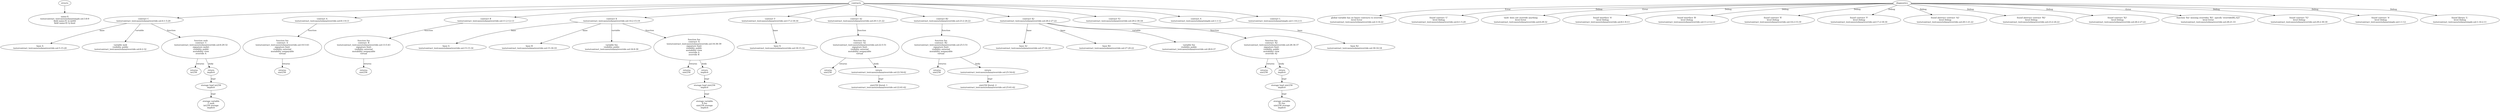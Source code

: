 strict digraph "tests/contract_testcases/solana/override.sol" {
	S [label="name:S\ntests/contract_testcases/solana/simple.sol:3:8-9\nfield name:f1 ty:int64\nfield name:f2 ty:bool"]
	contract [label="contract C\ntests/contract_testcases/solana/override.sol:4:1-5:20"]
	base [label="base A\ntests/contract_testcases/solana/override.sol:5:15-20"]
	var [label="variable meh\nvisibility public\ntests/contract_testcases/solana/override.sol:6:2-32"]
	meh [label="function meh\ncontract: C\ntests/contract_testcases/solana/override.sol:6:29-32\nsignature meh()\nvisibility public\nmutability view\noverride A"]
	returns [label="returns\nint256 "]
	return [label="return\nimplicit"]
	storage_load [label="storage load int256\nimplicit"]
	storage_var [label="storage variable\nC.meh\nint256 storage\nimplicit"]
	contract_11 [label="contract A\ntests/contract_testcases/solana/override.sol:8:1-9:13"]
	foo [label="function foo\ncontract: A\ntests/contract_testcases/solana/override.sol:10:5-43\nsignature foo()\nvisibility external\nmutability nonpayable\nvirtual"]
	returns_13 [label="returns\nuint256 "]
	contract_14 [label="contract B\ntests/contract_testcases/solana/override.sol:11:2-12:13"]
	foo_15 [label="function foo\ncontract: B\ntests/contract_testcases/solana/override.sol:13:5-43\nsignature foo()\nvisibility external\nmutability nonpayable\nvirtual"]
	returns_16 [label="returns\nuint256 "]
	contract_17 [label="contract X\ntests/contract_testcases/solana/override.sol:14:2-15:19"]
	base_18 [label="base A\ntests/contract_testcases/solana/override.sol:15:15-16"]
	base_19 [label="base B\ntests/contract_testcases/solana/override.sol:15:18-19"]
	var_20 [label="variable foo\nvisibility public\ntests/contract_testcases/solana/override.sol:16:9-39"]
	foo_21 [label="function foo\ncontract: X\ntests/contract_testcases/solana/override.sol:16:36-39\nsignature foo()\nvisibility public\nmutability view\noverride A\noverride B"]
	returns_22 [label="returns\nuint256 "]
	return_23 [label="return\nimplicit"]
	storage_load_24 [label="storage load uint256\nimplicit"]
	storage_var_25 [label="storage variable\nX.foo\nuint256 storage\nimplicit"]
	contract_26 [label="contract Y\ntests/contract_testcases/solana/override.sol:17:2-18:16"]
	base_27 [label="base X\ntests/contract_testcases/solana/override.sol:18:15-16"]
	contract_28 [label="contract A2\ntests/contract_testcases/solana/override.sol:20:1-21:22"]
	foo_29 [label="function foo\ncontract: A2\ntests/contract_testcases/solana/override.sol:22:5-51\nsignature foo()\nvisibility external\nmutability nonpayable\nvirtual"]
	returns_30 [label="returns\nuint256 "]
	return_31 [label="return\ntests/contract_testcases/solana/override.sol:22:54-62"]
	number_literal [label="uint256 literal: 1\ntests/contract_testcases/solana/override.sol:22:61-62"]
	contract_33 [label="contract B2\ntests/contract_testcases/solana/override.sol:23:2-24:22"]
	foo_34 [label="function foo\ncontract: B2\ntests/contract_testcases/solana/override.sol:25:5-51\nsignature foo()\nvisibility external\nmutability nonpayable\nvirtual"]
	returns_35 [label="returns\nuint256 "]
	return_36 [label="return\ntests/contract_testcases/solana/override.sol:25:54-62"]
	number_literal_37 [label="uint256 literal: 2\ntests/contract_testcases/solana/override.sol:25:61-62"]
	contract_38 [label="contract X2\ntests/contract_testcases/solana/override.sol:26:2-27:22"]
	base_39 [label="base A2\ntests/contract_testcases/solana/override.sol:27:16-18"]
	base_40 [label="base B2\ntests/contract_testcases/solana/override.sol:27:20-22"]
	var_41 [label="variable foo\nvisibility public\ntests/contract_testcases/solana/override.sol:28:9-37"]
	foo_42 [label="function foo\ncontract: X2\ntests/contract_testcases/solana/override.sol:28:34-37\nsignature foo()\nvisibility public\nmutability view\noverride A2"]
	returns_43 [label="returns\nuint256 "]
	return_44 [label="return\nimplicit"]
	storage_load_45 [label="storage load uint256\nimplicit"]
	storage_var_46 [label="storage variable\nX2.foo\nuint256 storage\nimplicit"]
	contract_47 [label="contract Y2\ntests/contract_testcases/solana/override.sol:29:2-30:18"]
	base_48 [label="base X2\ntests/contract_testcases/solana/override.sol:30:16-18"]
	contract_49 [label="contract A\ntests/contract_testcases/solana/simple.sol:1:1-12"]
	contract_50 [label="contract L\ntests/contract_testcases/solana/simple.sol:1:14-2:11"]
	diagnostic [label="global variable has no bases contracts to override\nlevel Error\ntests/contract_testcases/solana/override.sol:3:14-22"]
	diagnostic_53 [label="found contract 'C'\nlevel Debug\ntests/contract_testcases/solana/override.sol:4:1-5:20"]
	diagnostic_54 [label="'meh' does not override anything\nlevel Error\ntests/contract_testcases/solana/override.sol:6:29-32"]
	diagnostic_55 [label="found interface 'A'\nlevel Debug\ntests/contract_testcases/solana/override.sol:8:1-9:13"]
	diagnostic_56 [label="found interface 'B'\nlevel Debug\ntests/contract_testcases/solana/override.sol:11:2-12:13"]
	diagnostic_57 [label="found contract 'X'\nlevel Debug\ntests/contract_testcases/solana/override.sol:14:2-15:19"]
	diagnostic_58 [label="found contract 'Y'\nlevel Debug\ntests/contract_testcases/solana/override.sol:17:2-18:16"]
	diagnostic_59 [label="found abstract contract 'A2'\nlevel Debug\ntests/contract_testcases/solana/override.sol:20:1-21:22"]
	diagnostic_60 [label="found abstract contract 'B2'\nlevel Debug\ntests/contract_testcases/solana/override.sol:23:2-24:22"]
	diagnostic_61 [label="found contract 'X2'\nlevel Debug\ntests/contract_testcases/solana/override.sol:26:2-27:22"]
	diagnostic_62 [label="function 'foo' missing overrides 'B2', specify 'override(B2,A2)'\nlevel Error\ntests/contract_testcases/solana/override.sol:28:21-33"]
	diagnostic_63 [label="found contract 'Y2'\nlevel Debug\ntests/contract_testcases/solana/override.sol:29:2-30:18"]
	diagnostic_64 [label="found contract 'A'\nlevel Debug\ntests/contract_testcases/solana/simple.sol:1:1-12"]
	diagnostic_65 [label="found library 'L'\nlevel Debug\ntests/contract_testcases/solana/simple.sol:1:14-2:11"]
	structs -> S
	contracts -> contract
	contract -> base [label="base"]
	contract -> var [label="variable"]
	contract -> meh [label="function"]
	meh -> returns [label="returns"]
	meh -> return [label="body"]
	return -> storage_load [label="expr"]
	storage_load -> storage_var [label="expr"]
	contracts -> contract_11
	contract_11 -> foo [label="function"]
	foo -> returns_13 [label="returns"]
	contracts -> contract_14
	contract_14 -> foo_15 [label="function"]
	foo_15 -> returns_16 [label="returns"]
	contracts -> contract_17
	contract_17 -> base_18 [label="base"]
	contract_17 -> base_19 [label="base"]
	contract_17 -> var_20 [label="variable"]
	contract_17 -> foo_21 [label="function"]
	foo_21 -> returns_22 [label="returns"]
	foo_21 -> return_23 [label="body"]
	return_23 -> storage_load_24 [label="expr"]
	storage_load_24 -> storage_var_25 [label="expr"]
	contracts -> contract_26
	contract_26 -> base_27 [label="base"]
	contracts -> contract_28
	contract_28 -> foo_29 [label="function"]
	foo_29 -> returns_30 [label="returns"]
	foo_29 -> return_31 [label="body"]
	return_31 -> number_literal [label="expr"]
	contracts -> contract_33
	contract_33 -> foo_34 [label="function"]
	foo_34 -> returns_35 [label="returns"]
	foo_34 -> return_36 [label="body"]
	return_36 -> number_literal_37 [label="expr"]
	contracts -> contract_38
	contract_38 -> base_39 [label="base"]
	contract_38 -> base_40 [label="base"]
	contract_38 -> var_41 [label="variable"]
	contract_38 -> foo_42 [label="function"]
	foo_42 -> returns_43 [label="returns"]
	foo_42 -> return_44 [label="body"]
	return_44 -> storage_load_45 [label="expr"]
	storage_load_45 -> storage_var_46 [label="expr"]
	contracts -> contract_47
	contract_47 -> base_48 [label="base"]
	contracts -> contract_49
	contracts -> contract_50
	diagnostics -> diagnostic [label="Error"]
	diagnostics -> diagnostic_53 [label="Debug"]
	diagnostics -> diagnostic_54 [label="Error"]
	diagnostics -> diagnostic_55 [label="Debug"]
	diagnostics -> diagnostic_56 [label="Debug"]
	diagnostics -> diagnostic_57 [label="Debug"]
	diagnostics -> diagnostic_58 [label="Debug"]
	diagnostics -> diagnostic_59 [label="Debug"]
	diagnostics -> diagnostic_60 [label="Debug"]
	diagnostics -> diagnostic_61 [label="Debug"]
	diagnostics -> diagnostic_62 [label="Error"]
	diagnostics -> diagnostic_63 [label="Debug"]
	diagnostics -> diagnostic_64 [label="Debug"]
	diagnostics -> diagnostic_65 [label="Debug"]
}
